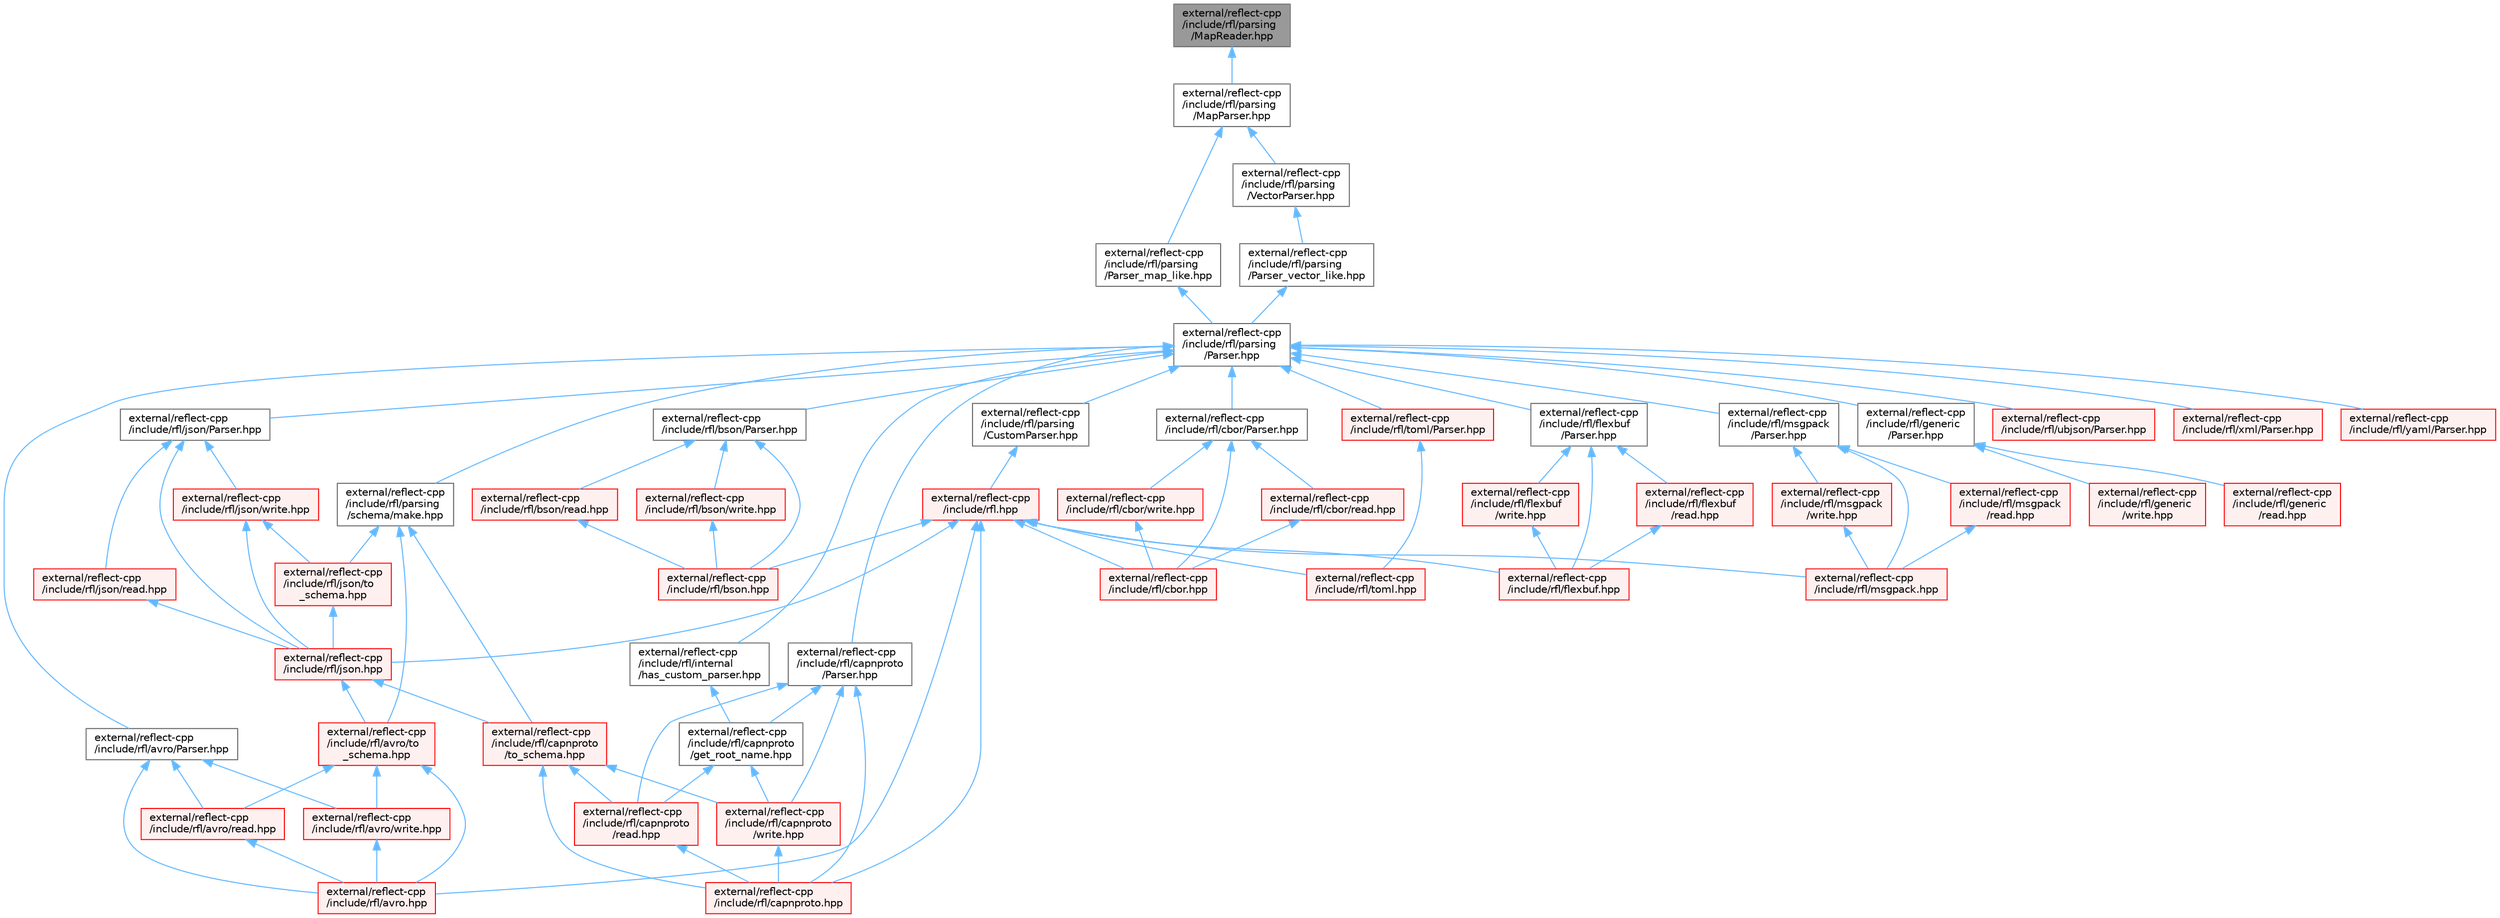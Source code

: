 digraph "external/reflect-cpp/include/rfl/parsing/MapReader.hpp"
{
 // LATEX_PDF_SIZE
  bgcolor="transparent";
  edge [fontname=Helvetica,fontsize=10,labelfontname=Helvetica,labelfontsize=10];
  node [fontname=Helvetica,fontsize=10,shape=box,height=0.2,width=0.4];
  Node1 [id="Node000001",label="external/reflect-cpp\l/include/rfl/parsing\l/MapReader.hpp",height=0.2,width=0.4,color="gray40", fillcolor="grey60", style="filled", fontcolor="black",tooltip=" "];
  Node1 -> Node2 [id="edge86_Node000001_Node000002",dir="back",color="steelblue1",style="solid",tooltip=" "];
  Node2 [id="Node000002",label="external/reflect-cpp\l/include/rfl/parsing\l/MapParser.hpp",height=0.2,width=0.4,color="grey40", fillcolor="white", style="filled",URL="$_map_parser_8hpp.html",tooltip=" "];
  Node2 -> Node3 [id="edge87_Node000002_Node000003",dir="back",color="steelblue1",style="solid",tooltip=" "];
  Node3 [id="Node000003",label="external/reflect-cpp\l/include/rfl/parsing\l/Parser_map_like.hpp",height=0.2,width=0.4,color="grey40", fillcolor="white", style="filled",URL="$_parser__map__like_8hpp.html",tooltip=" "];
  Node3 -> Node4 [id="edge88_Node000003_Node000004",dir="back",color="steelblue1",style="solid",tooltip=" "];
  Node4 [id="Node000004",label="external/reflect-cpp\l/include/rfl/parsing\l/Parser.hpp",height=0.2,width=0.4,color="grey40", fillcolor="white", style="filled",URL="$parsing_2_parser_8hpp.html",tooltip=" "];
  Node4 -> Node5 [id="edge89_Node000004_Node000005",dir="back",color="steelblue1",style="solid",tooltip=" "];
  Node5 [id="Node000005",label="external/reflect-cpp\l/include/rfl/avro/Parser.hpp",height=0.2,width=0.4,color="grey40", fillcolor="white", style="filled",URL="$avro_2_parser_8hpp.html",tooltip=" "];
  Node5 -> Node6 [id="edge90_Node000005_Node000006",dir="back",color="steelblue1",style="solid",tooltip=" "];
  Node6 [id="Node000006",label="external/reflect-cpp\l/include/rfl/avro.hpp",height=0.2,width=0.4,color="red", fillcolor="#FFF0F0", style="filled",URL="$avro_8hpp.html",tooltip=" "];
  Node5 -> Node60 [id="edge91_Node000005_Node000060",dir="back",color="steelblue1",style="solid",tooltip=" "];
  Node60 [id="Node000060",label="external/reflect-cpp\l/include/rfl/avro/read.hpp",height=0.2,width=0.4,color="red", fillcolor="#FFF0F0", style="filled",URL="$avro_2read_8hpp.html",tooltip=" "];
  Node60 -> Node6 [id="edge92_Node000060_Node000006",dir="back",color="steelblue1",style="solid",tooltip=" "];
  Node5 -> Node62 [id="edge93_Node000005_Node000062",dir="back",color="steelblue1",style="solid",tooltip=" "];
  Node62 [id="Node000062",label="external/reflect-cpp\l/include/rfl/avro/write.hpp",height=0.2,width=0.4,color="red", fillcolor="#FFF0F0", style="filled",URL="$avro_2write_8hpp.html",tooltip=" "];
  Node62 -> Node6 [id="edge94_Node000062_Node000006",dir="back",color="steelblue1",style="solid",tooltip=" "];
  Node4 -> Node64 [id="edge95_Node000004_Node000064",dir="back",color="steelblue1",style="solid",tooltip=" "];
  Node64 [id="Node000064",label="external/reflect-cpp\l/include/rfl/bson/Parser.hpp",height=0.2,width=0.4,color="grey40", fillcolor="white", style="filled",URL="$bson_2_parser_8hpp.html",tooltip=" "];
  Node64 -> Node65 [id="edge96_Node000064_Node000065",dir="back",color="steelblue1",style="solid",tooltip=" "];
  Node65 [id="Node000065",label="external/reflect-cpp\l/include/rfl/bson.hpp",height=0.2,width=0.4,color="red", fillcolor="#FFF0F0", style="filled",URL="$bson_8hpp.html",tooltip=" "];
  Node64 -> Node105 [id="edge97_Node000064_Node000105",dir="back",color="steelblue1",style="solid",tooltip=" "];
  Node105 [id="Node000105",label="external/reflect-cpp\l/include/rfl/bson/read.hpp",height=0.2,width=0.4,color="red", fillcolor="#FFF0F0", style="filled",URL="$bson_2read_8hpp.html",tooltip=" "];
  Node105 -> Node65 [id="edge98_Node000105_Node000065",dir="back",color="steelblue1",style="solid",tooltip=" "];
  Node64 -> Node107 [id="edge99_Node000064_Node000107",dir="back",color="steelblue1",style="solid",tooltip=" "];
  Node107 [id="Node000107",label="external/reflect-cpp\l/include/rfl/bson/write.hpp",height=0.2,width=0.4,color="red", fillcolor="#FFF0F0", style="filled",URL="$bson_2write_8hpp.html",tooltip=" "];
  Node107 -> Node65 [id="edge100_Node000107_Node000065",dir="back",color="steelblue1",style="solid",tooltip=" "];
  Node4 -> Node109 [id="edge101_Node000004_Node000109",dir="back",color="steelblue1",style="solid",tooltip=" "];
  Node109 [id="Node000109",label="external/reflect-cpp\l/include/rfl/capnproto\l/Parser.hpp",height=0.2,width=0.4,color="grey40", fillcolor="white", style="filled",URL="$capnproto_2_parser_8hpp.html",tooltip=" "];
  Node109 -> Node110 [id="edge102_Node000109_Node000110",dir="back",color="steelblue1",style="solid",tooltip=" "];
  Node110 [id="Node000110",label="external/reflect-cpp\l/include/rfl/capnproto.hpp",height=0.2,width=0.4,color="red", fillcolor="#FFF0F0", style="filled",URL="$capnproto_8hpp.html",tooltip=" "];
  Node109 -> Node157 [id="edge103_Node000109_Node000157",dir="back",color="steelblue1",style="solid",tooltip=" "];
  Node157 [id="Node000157",label="external/reflect-cpp\l/include/rfl/capnproto\l/get_root_name.hpp",height=0.2,width=0.4,color="grey40", fillcolor="white", style="filled",URL="$get__root__name_8hpp.html",tooltip=" "];
  Node157 -> Node158 [id="edge104_Node000157_Node000158",dir="back",color="steelblue1",style="solid",tooltip=" "];
  Node158 [id="Node000158",label="external/reflect-cpp\l/include/rfl/capnproto\l/read.hpp",height=0.2,width=0.4,color="red", fillcolor="#FFF0F0", style="filled",URL="$capnproto_2read_8hpp.html",tooltip=" "];
  Node158 -> Node110 [id="edge105_Node000158_Node000110",dir="back",color="steelblue1",style="solid",tooltip=" "];
  Node157 -> Node160 [id="edge106_Node000157_Node000160",dir="back",color="steelblue1",style="solid",tooltip=" "];
  Node160 [id="Node000160",label="external/reflect-cpp\l/include/rfl/capnproto\l/write.hpp",height=0.2,width=0.4,color="red", fillcolor="#FFF0F0", style="filled",URL="$capnproto_2write_8hpp.html",tooltip=" "];
  Node160 -> Node110 [id="edge107_Node000160_Node000110",dir="back",color="steelblue1",style="solid",tooltip=" "];
  Node109 -> Node158 [id="edge108_Node000109_Node000158",dir="back",color="steelblue1",style="solid",tooltip=" "];
  Node109 -> Node160 [id="edge109_Node000109_Node000160",dir="back",color="steelblue1",style="solid",tooltip=" "];
  Node4 -> Node162 [id="edge110_Node000004_Node000162",dir="back",color="steelblue1",style="solid",tooltip=" "];
  Node162 [id="Node000162",label="external/reflect-cpp\l/include/rfl/cbor/Parser.hpp",height=0.2,width=0.4,color="grey40", fillcolor="white", style="filled",URL="$cbor_2_parser_8hpp.html",tooltip=" "];
  Node162 -> Node163 [id="edge111_Node000162_Node000163",dir="back",color="steelblue1",style="solid",tooltip=" "];
  Node163 [id="Node000163",label="external/reflect-cpp\l/include/rfl/cbor.hpp",height=0.2,width=0.4,color="red", fillcolor="#FFF0F0", style="filled",URL="$cbor_8hpp.html",tooltip=" "];
  Node162 -> Node204 [id="edge112_Node000162_Node000204",dir="back",color="steelblue1",style="solid",tooltip=" "];
  Node204 [id="Node000204",label="external/reflect-cpp\l/include/rfl/cbor/read.hpp",height=0.2,width=0.4,color="red", fillcolor="#FFF0F0", style="filled",URL="$cbor_2read_8hpp.html",tooltip=" "];
  Node204 -> Node163 [id="edge113_Node000204_Node000163",dir="back",color="steelblue1",style="solid",tooltip=" "];
  Node162 -> Node206 [id="edge114_Node000162_Node000206",dir="back",color="steelblue1",style="solid",tooltip=" "];
  Node206 [id="Node000206",label="external/reflect-cpp\l/include/rfl/cbor/write.hpp",height=0.2,width=0.4,color="red", fillcolor="#FFF0F0", style="filled",URL="$cbor_2write_8hpp.html",tooltip=" "];
  Node206 -> Node163 [id="edge115_Node000206_Node000163",dir="back",color="steelblue1",style="solid",tooltip=" "];
  Node4 -> Node208 [id="edge116_Node000004_Node000208",dir="back",color="steelblue1",style="solid",tooltip=" "];
  Node208 [id="Node000208",label="external/reflect-cpp\l/include/rfl/flexbuf\l/Parser.hpp",height=0.2,width=0.4,color="grey40", fillcolor="white", style="filled",URL="$flexbuf_2_parser_8hpp.html",tooltip=" "];
  Node208 -> Node209 [id="edge117_Node000208_Node000209",dir="back",color="steelblue1",style="solid",tooltip=" "];
  Node209 [id="Node000209",label="external/reflect-cpp\l/include/rfl/flexbuf.hpp",height=0.2,width=0.4,color="red", fillcolor="#FFF0F0", style="filled",URL="$flexbuf_8hpp.html",tooltip=" "];
  Node208 -> Node249 [id="edge118_Node000208_Node000249",dir="back",color="steelblue1",style="solid",tooltip=" "];
  Node249 [id="Node000249",label="external/reflect-cpp\l/include/rfl/flexbuf\l/read.hpp",height=0.2,width=0.4,color="red", fillcolor="#FFF0F0", style="filled",URL="$flexbuf_2read_8hpp.html",tooltip=" "];
  Node249 -> Node209 [id="edge119_Node000249_Node000209",dir="back",color="steelblue1",style="solid",tooltip=" "];
  Node208 -> Node251 [id="edge120_Node000208_Node000251",dir="back",color="steelblue1",style="solid",tooltip=" "];
  Node251 [id="Node000251",label="external/reflect-cpp\l/include/rfl/flexbuf\l/write.hpp",height=0.2,width=0.4,color="red", fillcolor="#FFF0F0", style="filled",URL="$flexbuf_2write_8hpp.html",tooltip=" "];
  Node251 -> Node209 [id="edge121_Node000251_Node000209",dir="back",color="steelblue1",style="solid",tooltip=" "];
  Node4 -> Node253 [id="edge122_Node000004_Node000253",dir="back",color="steelblue1",style="solid",tooltip=" "];
  Node253 [id="Node000253",label="external/reflect-cpp\l/include/rfl/generic\l/Parser.hpp",height=0.2,width=0.4,color="grey40", fillcolor="white", style="filled",URL="$generic_2_parser_8hpp.html",tooltip=" "];
  Node253 -> Node254 [id="edge123_Node000253_Node000254",dir="back",color="steelblue1",style="solid",tooltip=" "];
  Node254 [id="Node000254",label="external/reflect-cpp\l/include/rfl/generic\l/read.hpp",height=0.2,width=0.4,color="red", fillcolor="#FFF0F0", style="filled",URL="$generic_2read_8hpp.html",tooltip=" "];
  Node253 -> Node690 [id="edge124_Node000253_Node000690",dir="back",color="steelblue1",style="solid",tooltip=" "];
  Node690 [id="Node000690",label="external/reflect-cpp\l/include/rfl/generic\l/write.hpp",height=0.2,width=0.4,color="red", fillcolor="#FFF0F0", style="filled",URL="$generic_2write_8hpp.html",tooltip=" "];
  Node4 -> Node692 [id="edge125_Node000004_Node000692",dir="back",color="steelblue1",style="solid",tooltip=" "];
  Node692 [id="Node000692",label="external/reflect-cpp\l/include/rfl/internal\l/has_custom_parser.hpp",height=0.2,width=0.4,color="grey40", fillcolor="white", style="filled",URL="$has__custom__parser_8hpp.html",tooltip=" "];
  Node692 -> Node157 [id="edge126_Node000692_Node000157",dir="back",color="steelblue1",style="solid",tooltip=" "];
  Node4 -> Node693 [id="edge127_Node000004_Node000693",dir="back",color="steelblue1",style="solid",tooltip=" "];
  Node693 [id="Node000693",label="external/reflect-cpp\l/include/rfl/json/Parser.hpp",height=0.2,width=0.4,color="grey40", fillcolor="white", style="filled",URL="$json_2_parser_8hpp.html",tooltip=" "];
  Node693 -> Node257 [id="edge128_Node000693_Node000257",dir="back",color="steelblue1",style="solid",tooltip=" "];
  Node257 [id="Node000257",label="external/reflect-cpp\l/include/rfl/json.hpp",height=0.2,width=0.4,color="red", fillcolor="#FFF0F0", style="filled",URL="$reflect-cpp_2include_2rfl_2json_8hpp.html",tooltip=" "];
  Node257 -> Node261 [id="edge129_Node000257_Node000261",dir="back",color="steelblue1",style="solid",tooltip=" "];
  Node261 [id="Node000261",label="external/reflect-cpp\l/include/rfl/avro/to\l_schema.hpp",height=0.2,width=0.4,color="red", fillcolor="#FFF0F0", style="filled",URL="$avro_2to__schema_8hpp.html",tooltip=" "];
  Node261 -> Node6 [id="edge130_Node000261_Node000006",dir="back",color="steelblue1",style="solid",tooltip=" "];
  Node261 -> Node60 [id="edge131_Node000261_Node000060",dir="back",color="steelblue1",style="solid",tooltip=" "];
  Node261 -> Node62 [id="edge132_Node000261_Node000062",dir="back",color="steelblue1",style="solid",tooltip=" "];
  Node257 -> Node264 [id="edge133_Node000257_Node000264",dir="back",color="steelblue1",style="solid",tooltip=" "];
  Node264 [id="Node000264",label="external/reflect-cpp\l/include/rfl/capnproto\l/to_schema.hpp",height=0.2,width=0.4,color="red", fillcolor="#FFF0F0", style="filled",URL="$capnproto_2to__schema_8hpp.html",tooltip=" "];
  Node264 -> Node110 [id="edge134_Node000264_Node000110",dir="back",color="steelblue1",style="solid",tooltip=" "];
  Node264 -> Node158 [id="edge135_Node000264_Node000158",dir="back",color="steelblue1",style="solid",tooltip=" "];
  Node264 -> Node160 [id="edge136_Node000264_Node000160",dir="back",color="steelblue1",style="solid",tooltip=" "];
  Node693 -> Node694 [id="edge137_Node000693_Node000694",dir="back",color="steelblue1",style="solid",tooltip=" "];
  Node694 [id="Node000694",label="external/reflect-cpp\l/include/rfl/json/read.hpp",height=0.2,width=0.4,color="red", fillcolor="#FFF0F0", style="filled",URL="$json_2read_8hpp.html",tooltip=" "];
  Node694 -> Node257 [id="edge138_Node000694_Node000257",dir="back",color="steelblue1",style="solid",tooltip=" "];
  Node693 -> Node696 [id="edge139_Node000693_Node000696",dir="back",color="steelblue1",style="solid",tooltip=" "];
  Node696 [id="Node000696",label="external/reflect-cpp\l/include/rfl/json/write.hpp",height=0.2,width=0.4,color="red", fillcolor="#FFF0F0", style="filled",URL="$json_2write_8hpp.html",tooltip=" "];
  Node696 -> Node257 [id="edge140_Node000696_Node000257",dir="back",color="steelblue1",style="solid",tooltip=" "];
  Node696 -> Node698 [id="edge141_Node000696_Node000698",dir="back",color="steelblue1",style="solid",tooltip=" "];
  Node698 [id="Node000698",label="external/reflect-cpp\l/include/rfl/json/to\l_schema.hpp",height=0.2,width=0.4,color="red", fillcolor="#FFF0F0", style="filled",URL="$json_2to__schema_8hpp.html",tooltip=" "];
  Node698 -> Node257 [id="edge142_Node000698_Node000257",dir="back",color="steelblue1",style="solid",tooltip=" "];
  Node4 -> Node701 [id="edge143_Node000004_Node000701",dir="back",color="steelblue1",style="solid",tooltip=" "];
  Node701 [id="Node000701",label="external/reflect-cpp\l/include/rfl/msgpack\l/Parser.hpp",height=0.2,width=0.4,color="grey40", fillcolor="white", style="filled",URL="$msgpack_2_parser_8hpp.html",tooltip=" "];
  Node701 -> Node474 [id="edge144_Node000701_Node000474",dir="back",color="steelblue1",style="solid",tooltip=" "];
  Node474 [id="Node000474",label="external/reflect-cpp\l/include/rfl/msgpack.hpp",height=0.2,width=0.4,color="red", fillcolor="#FFF0F0", style="filled",URL="$msgpack_8hpp.html",tooltip=" "];
  Node701 -> Node702 [id="edge145_Node000701_Node000702",dir="back",color="steelblue1",style="solid",tooltip=" "];
  Node702 [id="Node000702",label="external/reflect-cpp\l/include/rfl/msgpack\l/read.hpp",height=0.2,width=0.4,color="red", fillcolor="#FFF0F0", style="filled",URL="$msgpack_2read_8hpp.html",tooltip=" "];
  Node702 -> Node474 [id="edge146_Node000702_Node000474",dir="back",color="steelblue1",style="solid",tooltip=" "];
  Node701 -> Node704 [id="edge147_Node000701_Node000704",dir="back",color="steelblue1",style="solid",tooltip=" "];
  Node704 [id="Node000704",label="external/reflect-cpp\l/include/rfl/msgpack\l/write.hpp",height=0.2,width=0.4,color="red", fillcolor="#FFF0F0", style="filled",URL="$msgpack_2write_8hpp.html",tooltip=" "];
  Node704 -> Node474 [id="edge148_Node000704_Node000474",dir="back",color="steelblue1",style="solid",tooltip=" "];
  Node4 -> Node706 [id="edge149_Node000004_Node000706",dir="back",color="steelblue1",style="solid",tooltip=" "];
  Node706 [id="Node000706",label="external/reflect-cpp\l/include/rfl/parsing\l/CustomParser.hpp",height=0.2,width=0.4,color="grey40", fillcolor="white", style="filled",URL="$_custom_parser_8hpp.html",tooltip=" "];
  Node706 -> Node256 [id="edge150_Node000706_Node000256",dir="back",color="steelblue1",style="solid",tooltip=" "];
  Node256 [id="Node000256",label="external/reflect-cpp\l/include/rfl.hpp",height=0.2,width=0.4,color="red", fillcolor="#FFF0F0", style="filled",URL="$rfl_8hpp.html",tooltip=" "];
  Node256 -> Node6 [id="edge151_Node000256_Node000006",dir="back",color="steelblue1",style="solid",tooltip=" "];
  Node256 -> Node65 [id="edge152_Node000256_Node000065",dir="back",color="steelblue1",style="solid",tooltip=" "];
  Node256 -> Node110 [id="edge153_Node000256_Node000110",dir="back",color="steelblue1",style="solid",tooltip=" "];
  Node256 -> Node163 [id="edge154_Node000256_Node000163",dir="back",color="steelblue1",style="solid",tooltip=" "];
  Node256 -> Node209 [id="edge155_Node000256_Node000209",dir="back",color="steelblue1",style="solid",tooltip=" "];
  Node256 -> Node257 [id="edge156_Node000256_Node000257",dir="back",color="steelblue1",style="solid",tooltip=" "];
  Node256 -> Node474 [id="edge157_Node000256_Node000474",dir="back",color="steelblue1",style="solid",tooltip=" "];
  Node256 -> Node517 [id="edge158_Node000256_Node000517",dir="back",color="steelblue1",style="solid",tooltip=" "];
  Node517 [id="Node000517",label="external/reflect-cpp\l/include/rfl/toml.hpp",height=0.2,width=0.4,color="red", fillcolor="#FFF0F0", style="filled",URL="$toml_8hpp.html",tooltip=" "];
  Node4 -> Node707 [id="edge159_Node000004_Node000707",dir="back",color="steelblue1",style="solid",tooltip=" "];
  Node707 [id="Node000707",label="external/reflect-cpp\l/include/rfl/parsing\l/schema/make.hpp",height=0.2,width=0.4,color="grey40", fillcolor="white", style="filled",URL="$make_8hpp.html",tooltip=" "];
  Node707 -> Node261 [id="edge160_Node000707_Node000261",dir="back",color="steelblue1",style="solid",tooltip=" "];
  Node707 -> Node264 [id="edge161_Node000707_Node000264",dir="back",color="steelblue1",style="solid",tooltip=" "];
  Node707 -> Node698 [id="edge162_Node000707_Node000698",dir="back",color="steelblue1",style="solid",tooltip=" "];
  Node4 -> Node519 [id="edge163_Node000004_Node000519",dir="back",color="steelblue1",style="solid",tooltip=" "];
  Node519 [id="Node000519",label="external/reflect-cpp\l/include/rfl/toml/Parser.hpp",height=0.2,width=0.4,color="red", fillcolor="#FFF0F0", style="filled",URL="$toml_2_parser_8hpp.html",tooltip=" "];
  Node519 -> Node517 [id="edge164_Node000519_Node000517",dir="back",color="steelblue1",style="solid",tooltip=" "];
  Node4 -> Node708 [id="edge165_Node000004_Node000708",dir="back",color="steelblue1",style="solid",tooltip=" "];
  Node708 [id="Node000708",label="external/reflect-cpp\l/include/rfl/ubjson/Parser.hpp",height=0.2,width=0.4,color="red", fillcolor="#FFF0F0", style="filled",URL="$ubjson_2_parser_8hpp.html",tooltip=" "];
  Node4 -> Node713 [id="edge166_Node000004_Node000713",dir="back",color="steelblue1",style="solid",tooltip=" "];
  Node713 [id="Node000713",label="external/reflect-cpp\l/include/rfl/xml/Parser.hpp",height=0.2,width=0.4,color="red", fillcolor="#FFF0F0", style="filled",URL="$xml_2_parser_8hpp.html",tooltip=" "];
  Node4 -> Node718 [id="edge167_Node000004_Node000718",dir="back",color="steelblue1",style="solid",tooltip=" "];
  Node718 [id="Node000718",label="external/reflect-cpp\l/include/rfl/yaml/Parser.hpp",height=0.2,width=0.4,color="red", fillcolor="#FFF0F0", style="filled",URL="$yaml_2_parser_8hpp.html",tooltip=" "];
  Node2 -> Node723 [id="edge168_Node000002_Node000723",dir="back",color="steelblue1",style="solid",tooltip=" "];
  Node723 [id="Node000723",label="external/reflect-cpp\l/include/rfl/parsing\l/VectorParser.hpp",height=0.2,width=0.4,color="grey40", fillcolor="white", style="filled",URL="$_vector_parser_8hpp.html",tooltip=" "];
  Node723 -> Node724 [id="edge169_Node000723_Node000724",dir="back",color="steelblue1",style="solid",tooltip=" "];
  Node724 [id="Node000724",label="external/reflect-cpp\l/include/rfl/parsing\l/Parser_vector_like.hpp",height=0.2,width=0.4,color="grey40", fillcolor="white", style="filled",URL="$_parser__vector__like_8hpp.html",tooltip=" "];
  Node724 -> Node4 [id="edge170_Node000724_Node000004",dir="back",color="steelblue1",style="solid",tooltip=" "];
}
